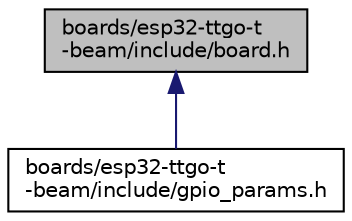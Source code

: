 digraph "boards/esp32-ttgo-t-beam/include/board.h"
{
 // LATEX_PDF_SIZE
  edge [fontname="Helvetica",fontsize="10",labelfontname="Helvetica",labelfontsize="10"];
  node [fontname="Helvetica",fontsize="10",shape=record];
  Node1 [label="boards/esp32-ttgo-t\l-beam/include/board.h",height=0.2,width=0.4,color="black", fillcolor="grey75", style="filled", fontcolor="black",tooltip="Board specific definitions for TTGO T-Beam board."];
  Node1 -> Node2 [dir="back",color="midnightblue",fontsize="10",style="solid",fontname="Helvetica"];
  Node2 [label="boards/esp32-ttgo-t\l-beam/include/gpio_params.h",height=0.2,width=0.4,color="black", fillcolor="white", style="filled",URL="$esp32-ttgo-t-beam_2include_2gpio__params_8h.html",tooltip="Board specific configuration of direct mapped GPIOs."];
}

